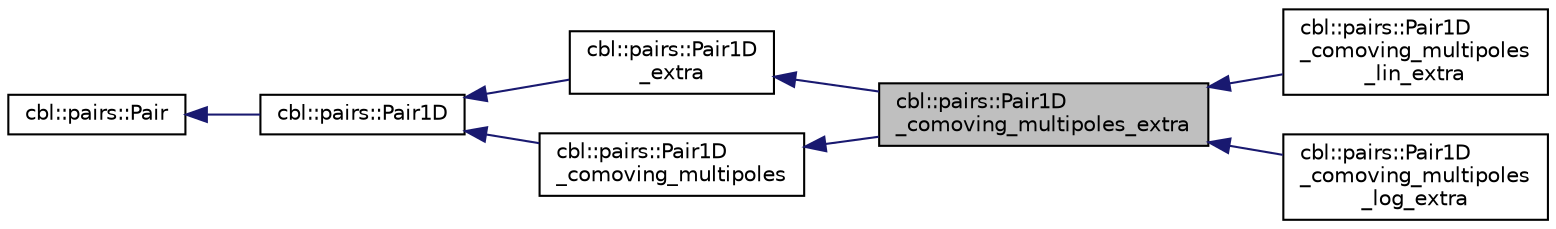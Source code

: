 digraph "cbl::pairs::Pair1D_comoving_multipoles_extra"
{
  edge [fontname="Helvetica",fontsize="10",labelfontname="Helvetica",labelfontsize="10"];
  node [fontname="Helvetica",fontsize="10",shape=record];
  rankdir="LR";
  Node0 [label="cbl::pairs::Pair1D\l_comoving_multipoles_extra",height=0.2,width=0.4,color="black", fillcolor="grey75", style="filled", fontcolor="black"];
  Node1 -> Node0 [dir="back",color="midnightblue",fontsize="10",style="solid",fontname="Helvetica"];
  Node1 [label="cbl::pairs::Pair1D\l_extra",height=0.2,width=0.4,color="black", fillcolor="white", style="filled",URL="$dc/d0b/classcbl_1_1pairs_1_1Pair1D__extra.html",tooltip="The class Pair1D_extra. "];
  Node2 -> Node1 [dir="back",color="midnightblue",fontsize="10",style="solid",fontname="Helvetica"];
  Node2 [label="cbl::pairs::Pair1D",height=0.2,width=0.4,color="black", fillcolor="white", style="filled",URL="$d0/d47/classcbl_1_1pairs_1_1Pair1D.html",tooltip="The class Pair1D. "];
  Node3 -> Node2 [dir="back",color="midnightblue",fontsize="10",style="solid",fontname="Helvetica"];
  Node3 [label="cbl::pairs::Pair",height=0.2,width=0.4,color="black", fillcolor="white", style="filled",URL="$d2/db5/classcbl_1_1pairs_1_1Pair.html",tooltip="The class Pair. "];
  Node4 -> Node0 [dir="back",color="midnightblue",fontsize="10",style="solid",fontname="Helvetica"];
  Node4 [label="cbl::pairs::Pair1D\l_comoving_multipoles",height=0.2,width=0.4,color="black", fillcolor="white", style="filled",URL="$d5/d66/classcbl_1_1pairs_1_1Pair1D__comoving__multipoles.html",tooltip="The class Pair1D_comoving_multipoles. "];
  Node2 -> Node4 [dir="back",color="midnightblue",fontsize="10",style="solid",fontname="Helvetica"];
  Node0 -> Node5 [dir="back",color="midnightblue",fontsize="10",style="solid",fontname="Helvetica"];
  Node5 [label="cbl::pairs::Pair1D\l_comoving_multipoles\l_lin_extra",height=0.2,width=0.4,color="black", fillcolor="white", style="filled",URL="$df/d02/classcbl_1_1pairs_1_1Pair1D__comoving__multipoles__lin__extra.html",tooltip="The class Pair1D_comoving_multipoles_lin_extra. "];
  Node0 -> Node6 [dir="back",color="midnightblue",fontsize="10",style="solid",fontname="Helvetica"];
  Node6 [label="cbl::pairs::Pair1D\l_comoving_multipoles\l_log_extra",height=0.2,width=0.4,color="black", fillcolor="white", style="filled",URL="$d7/d79/classcbl_1_1pairs_1_1Pair1D__comoving__multipoles__log__extra.html",tooltip="The class Pair1D_comoving_multipoles_log_extra. "];
}
